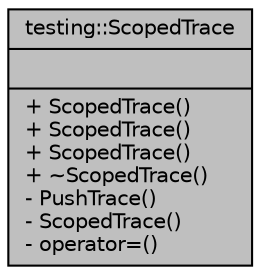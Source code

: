 digraph "testing::ScopedTrace"
{
 // LATEX_PDF_SIZE
  bgcolor="transparent";
  edge [fontname="Helvetica",fontsize="10",labelfontname="Helvetica",labelfontsize="10"];
  node [fontname="Helvetica",fontsize="10",shape=record];
  Node1 [label="{testing::ScopedTrace\n||+ ScopedTrace()\l+ ScopedTrace()\l+ ScopedTrace()\l+ ~ScopedTrace()\l- PushTrace()\l- ScopedTrace()\l- operator=()\l}",height=0.2,width=0.4,color="black", fillcolor="grey75", style="filled", fontcolor="black",tooltip=" "];
}
